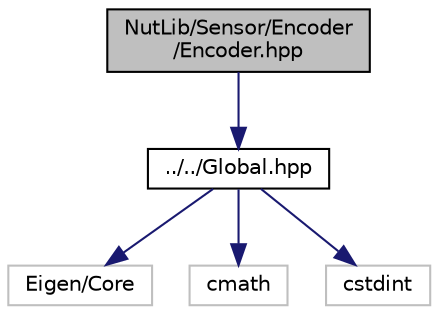digraph "NutLib/Sensor/Encoder/Encoder.hpp"
{
 // LATEX_PDF_SIZE
  edge [fontname="Helvetica",fontsize="10",labelfontname="Helvetica",labelfontsize="10"];
  node [fontname="Helvetica",fontsize="10",shape=record];
  Node1 [label="NutLib/Sensor/Encoder\l/Encoder.hpp",height=0.2,width=0.4,color="black", fillcolor="grey75", style="filled", fontcolor="black",tooltip="エンコーダ基底"];
  Node1 -> Node2 [color="midnightblue",fontsize="10",style="solid",fontname="Helvetica"];
  Node2 [label="../../Global.hpp",height=0.2,width=0.4,color="black", fillcolor="white", style="filled",URL="$d2/d88/_global_8hpp.html",tooltip="ライブラリの基幹部分"];
  Node2 -> Node3 [color="midnightblue",fontsize="10",style="solid",fontname="Helvetica"];
  Node3 [label="Eigen/Core",height=0.2,width=0.4,color="grey75", fillcolor="white", style="filled",tooltip=" "];
  Node2 -> Node4 [color="midnightblue",fontsize="10",style="solid",fontname="Helvetica"];
  Node4 [label="cmath",height=0.2,width=0.4,color="grey75", fillcolor="white", style="filled",tooltip=" "];
  Node2 -> Node5 [color="midnightblue",fontsize="10",style="solid",fontname="Helvetica"];
  Node5 [label="cstdint",height=0.2,width=0.4,color="grey75", fillcolor="white", style="filled",tooltip=" "];
}
